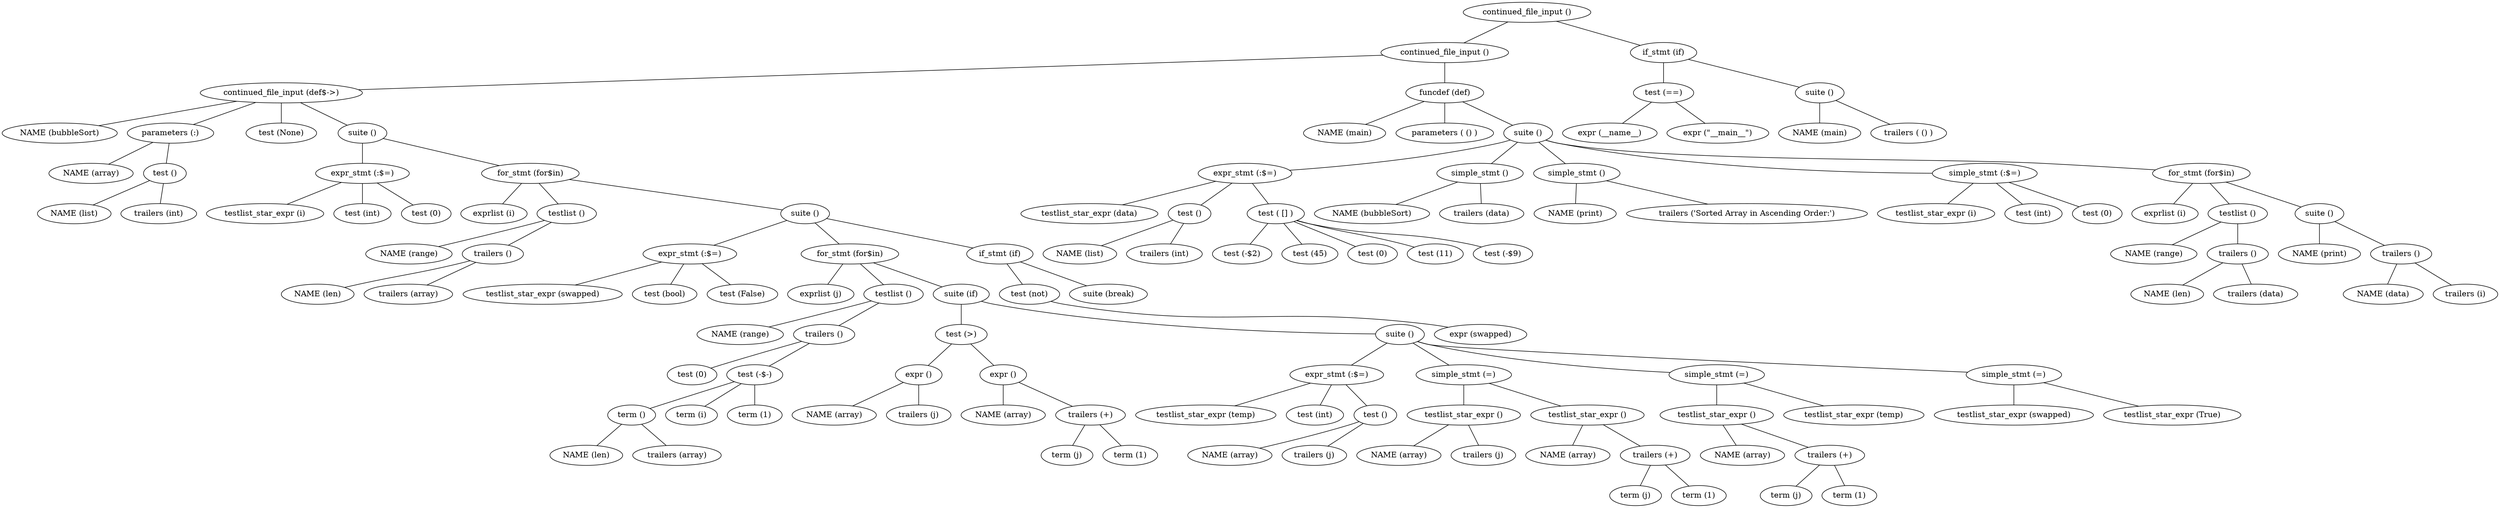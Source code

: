 Graph {
node1 [label="continued_file_input ()"];
node2 [label="continued_file_input ()"];
node3 [label="continued_file_input (def$->)"];
node4 [label="NAME (bubbleSort)"];
node5 [label="parameters (:)"];
node6 [label="NAME (array)"];
node7 [label="test ()"];
node8 [label="NAME (list)"];
node9 [label="trailers (int)"];
node10 [label="test (None)"];
node11 [label="suite ()"];
node12 [label="expr_stmt (:$=)"];
node13 [label="testlist_star_expr (i)"];
node14 [label="test (int)"];
node15 [label="test (0)"];
node16 [label="for_stmt (for$in)"];
node17 [label="exprlist (i)"];
node18 [label="testlist ()"];
node19 [label="NAME (range)"];
node20 [label="trailers ()"];
node21 [label="NAME (len)"];
node22 [label="trailers (array)"];
node23 [label="suite ()"];
node24 [label="expr_stmt (:$=)"];
node25 [label="testlist_star_expr (swapped)"];
node26 [label="test (bool)"];
node27 [label="test (False)"];
node28 [label="for_stmt (for$in)"];
node29 [label="exprlist (j)"];
node30 [label="testlist ()"];
node31 [label="NAME (range)"];
node32 [label="trailers ()"];
node33 [label="test (0)"];
node34 [label="test (-$-)"];
node35 [label="term ()"];
node36 [label="NAME (len)"];
node37 [label="trailers (array)"];
node38 [label="term (i)"];
node39 [label="term (1)"];
node40 [label="suite (if)"];
node41 [label="test (>)"];
node42 [label="expr ()"];
node43 [label="NAME (array)"];
node44 [label="trailers (j)"];
node45 [label="expr ()"];
node46 [label="NAME (array)"];
node47 [label="trailers (+)"];
node48 [label="term (j)"];
node49 [label="term (1)"];
node50 [label="suite ()"];
node51 [label="expr_stmt (:$=)"];
node52 [label="testlist_star_expr (temp)"];
node53 [label="test (int)"];
node54 [label="test ()"];
node55 [label="NAME (array)"];
node56 [label="trailers (j)"];
node57 [label="simple_stmt (=)"];
node58 [label="testlist_star_expr ()"];
node59 [label="NAME (array)"];
node60 [label="trailers (j)"];
node61 [label="testlist_star_expr ()"];
node62 [label="NAME (array)"];
node63 [label="trailers (+)"];
node64 [label="term (j)"];
node65 [label="term (1)"];
node66 [label="simple_stmt (=)"];
node67 [label="testlist_star_expr ()"];
node68 [label="NAME (array)"];
node69 [label="trailers (+)"];
node70 [label="term (j)"];
node71 [label="term (1)"];
node72 [label="testlist_star_expr (temp)"];
node73 [label="simple_stmt (=)"];
node74 [label="testlist_star_expr (swapped)"];
node75 [label="testlist_star_expr (True)"];
node76 [label="if_stmt (if)"];
node77 [label="test (not)"];
node78 [label="expr (swapped)"];
node79 [label="suite (break)"];
node80 [label="funcdef (def)"];
node81 [label="NAME (main)"];
node82 [label="parameters ( () )"];
node83 [label="suite ()"];
node84 [label="expr_stmt (:$=)"];
node85 [label="testlist_star_expr (data)"];
node86 [label="test ()"];
node87 [label="NAME (list)"];
node88 [label="trailers (int)"];
node89 [label="test ( [] )"];
node90 [label="test (-$2)"];
node91 [label="test (45)"];
node92 [label="test (0)"];
node93 [label="test (11)"];
node94 [label="test (-$9)"];
node95 [label="simple_stmt ()"];
node96 [label="NAME (bubbleSort)"];
node97 [label="trailers (data)"];
node98 [label="simple_stmt ()"];
node99 [label="NAME (print)"];
node100 [label="trailers ('Sorted Array in Ascending Order:')"];
node101 [label="simple_stmt (:$=)"];
node102 [label="testlist_star_expr (i)"];
node103 [label="test (int)"];
node104 [label="test (0)"];
node105 [label="for_stmt (for$in)"];
node106 [label="exprlist (i)"];
node107 [label="testlist ()"];
node108 [label="NAME (range)"];
node109 [label="trailers ()"];
node110 [label="NAME (len)"];
node111 [label="trailers (data)"];
node112 [label="suite ()"];
node113 [label="NAME (print)"];
node114 [label="trailers ()"];
node115 [label="NAME (data)"];
node116 [label="trailers (i)"];
node117 [label="if_stmt (if)"];
node118 [label="test (==)"];
node119 [label="expr (__name__)"];
node120 [label="expr (&quot;__main__&quot;)"];
node121 [label="suite ()"];
node122 [label="NAME (main)"];
node123 [label="trailers ( () )"];

node1 -- node2;
node2 -- node3;
node3 -- node4;
node3 -- node5;
node5 -- node6;
node5 -- node7;
node7 -- node8;
node7 -- node9;
node3 -- node10;
node3 -- node11;
node11 -- node12;
node12 -- node13;
node12 -- node14;
node12 -- node15;
node11 -- node16;
node16 -- node17;
node16 -- node18;
node18 -- node19;
node18 -- node20;
node20 -- node21;
node20 -- node22;
node16 -- node23;
node23 -- node24;
node24 -- node25;
node24 -- node26;
node24 -- node27;
node23 -- node28;
node28 -- node29;
node28 -- node30;
node30 -- node31;
node30 -- node32;
node32 -- node33;
node32 -- node34;
node34 -- node35;
node35 -- node36;
node35 -- node37;
node34 -- node38;
node34 -- node39;
node28 -- node40;
node40 -- node41;
node41 -- node42;
node42 -- node43;
node42 -- node44;
node41 -- node45;
node45 -- node46;
node45 -- node47;
node47 -- node48;
node47 -- node49;
node40 -- node50;
node50 -- node51;
node51 -- node52;
node51 -- node53;
node51 -- node54;
node54 -- node55;
node54 -- node56;
node50 -- node57;
node57 -- node58;
node58 -- node59;
node58 -- node60;
node57 -- node61;
node61 -- node62;
node61 -- node63;
node63 -- node64;
node63 -- node65;
node50 -- node66;
node66 -- node67;
node67 -- node68;
node67 -- node69;
node69 -- node70;
node69 -- node71;
node66 -- node72;
node50 -- node73;
node73 -- node74;
node73 -- node75;
node23 -- node76;
node76 -- node77;
node77 -- node78;
node76 -- node79;
node2 -- node80;
node80 -- node81;
node80 -- node82;
node80 -- node83;
node83 -- node84;
node84 -- node85;
node84 -- node86;
node86 -- node87;
node86 -- node88;
node84 -- node89;
node89 -- node90;
node89 -- node91;
node89 -- node92;
node89 -- node93;
node89 -- node94;
node83 -- node95;
node95 -- node96;
node95 -- node97;
node83 -- node98;
node98 -- node99;
node98 -- node100;
node83 -- node101;
node101 -- node102;
node101 -- node103;
node101 -- node104;
node83 -- node105;
node105 -- node106;
node105 -- node107;
node107 -- node108;
node107 -- node109;
node109 -- node110;
node109 -- node111;
node105 -- node112;
node112 -- node113;
node112 -- node114;
node114 -- node115;
node114 -- node116;
node1 -- node117;
node117 -- node118;
node118 -- node119;
node118 -- node120;
node117 -- node121;
node121 -- node122;
node121 -- node123;

}
